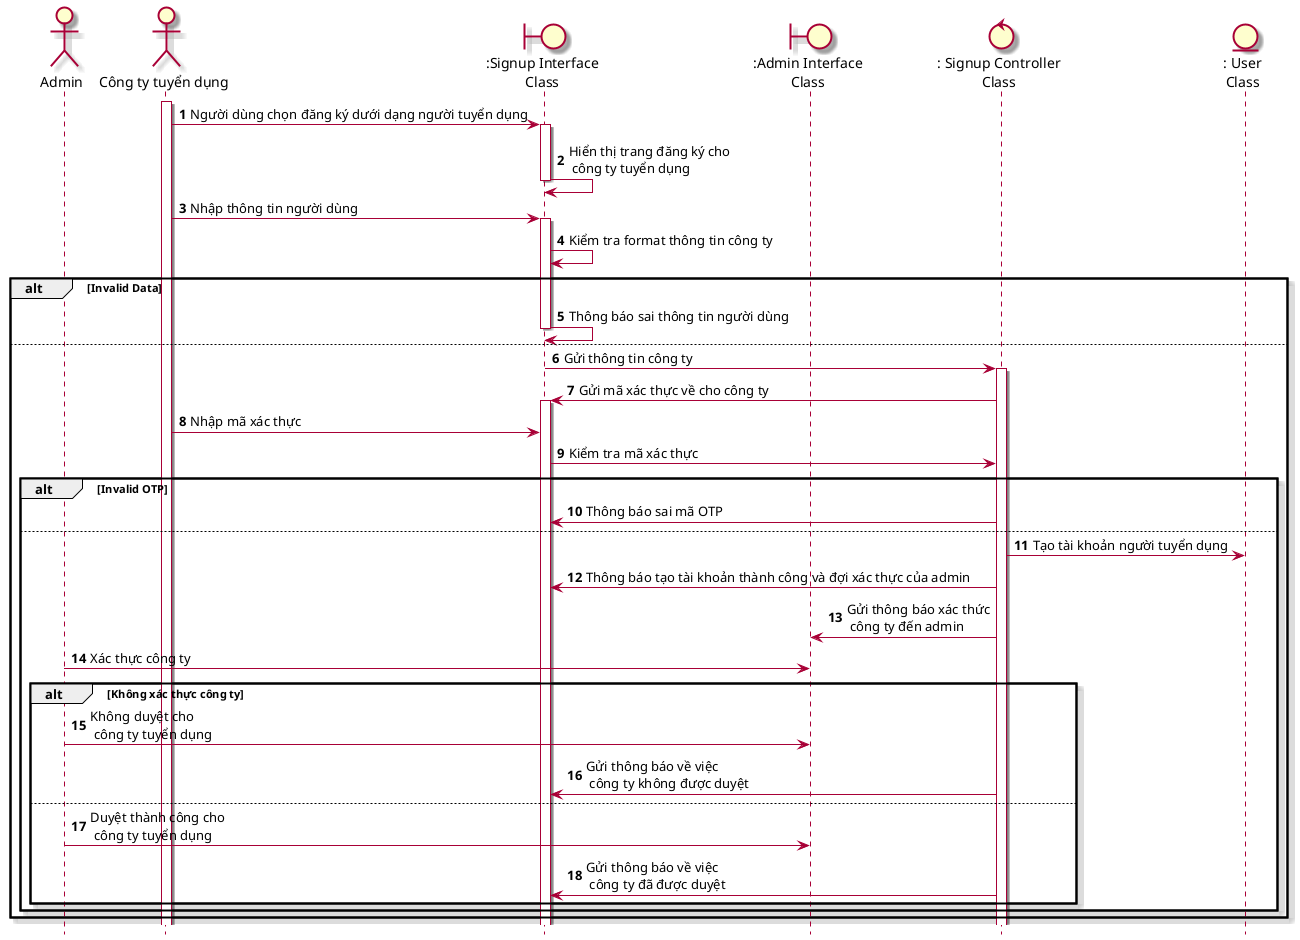 @startuml SeqDangKyCongTy
skin rose
hide footbox
actor admin as "Admin"
actor congTy as "Công ty tuyển dụng"
boundary ":Signup Interface\nClass" as signupInterface
boundary ":Admin Interface\nClass" as adminInteface
control ": Signup Controller\nClass" as signupControl
entity ": User\nClass" as user
autonumber
congTy++
congTy -> signupInterface++ : Người dùng chọn đăng ký dưới dạng người tuyển dụng 
signupInterface -> signupInterface-- : Hiển thị trang đăng ký cho\n công ty tuyển dụng
congTy -> signupInterface++: Nhập thông tin người dùng
signupInterface -> signupInterface: Kiểm tra format thông tin công ty

alt Invalid Data
    signupInterface ->signupInterface--: Thông báo sai thông tin người dùng
else
    signupInterface -> signupControl++: Gửi thông tin công ty
    signupControl -> signupInterface++: Gửi mã xác thực về cho công ty
    congTy -> signupInterface: Nhập mã xác thực 
    signupInterface -> signupControl: Kiểm tra mã xác thực
    alt Invalid OTP
        signupControl -> signupInterface : Thông báo sai mã OTP
    else
        signupControl -> user: Tạo tài khoản người tuyển dụng
        signupControl -> signupInterface: Thông báo tạo tài khoản thành công và đợi xác thực của admin 
        signupControl -> adminInteface: Gửi thông báo xác thức\n công ty đến admin
        admin -> adminInteface: Xác thực công ty
        alt Không xác thực công ty
        admin -> adminInteface: Không duyệt cho\n công ty tuyển dụng
        signupControl -> signupInterface: Gửi thông báo về việc\n công ty không được duyệt
        else
        admin -> adminInteface: Duyệt thành công cho\n công ty tuyển dụng
        signupControl -> signupInterface: Gửi thông báo về việc\n công ty đã được duyệt    
        end
    end
end
@enduml